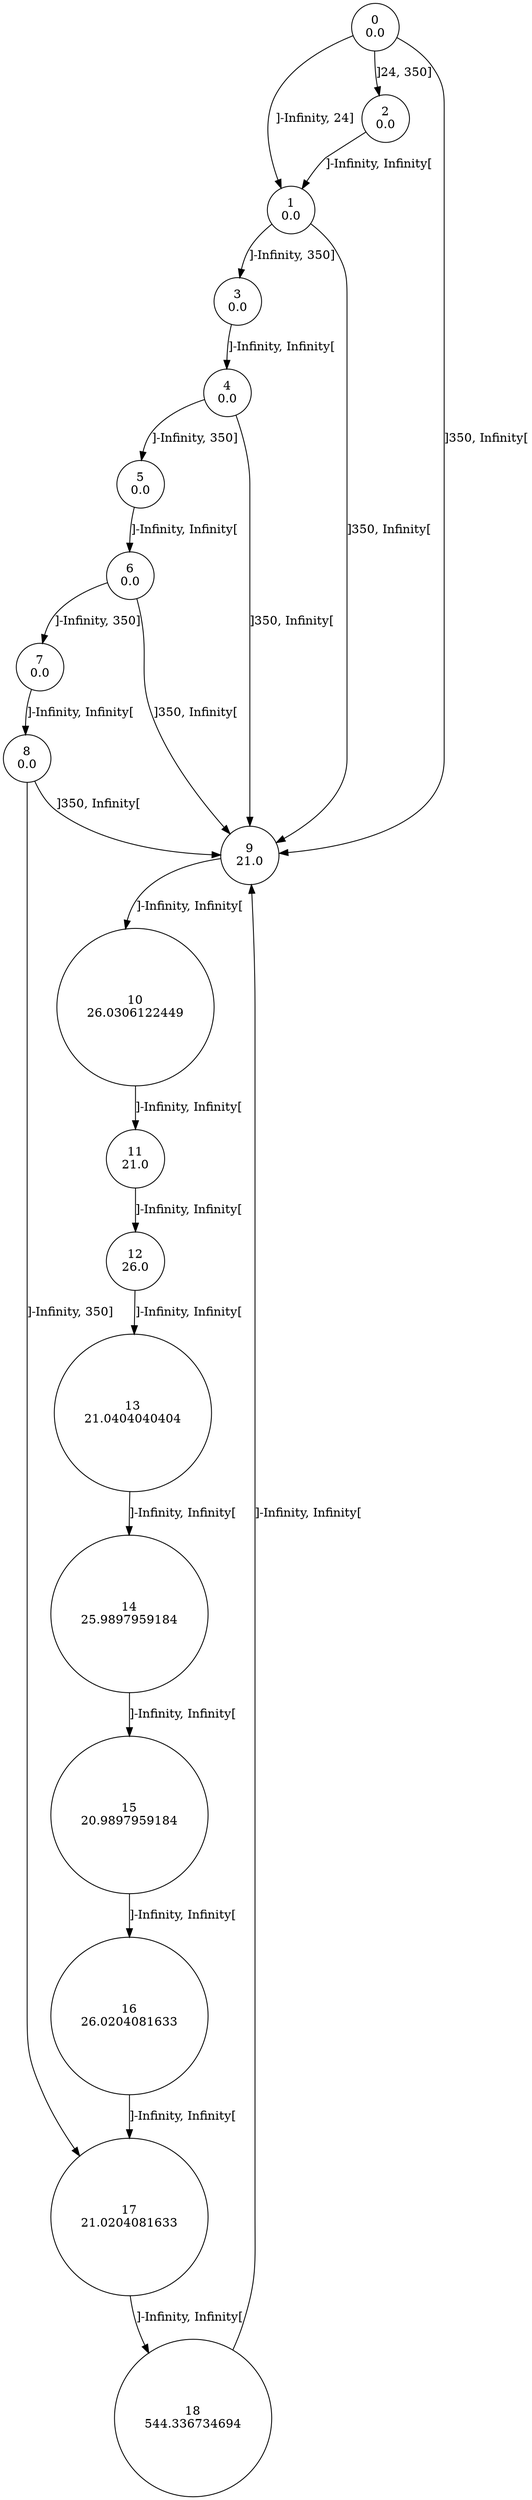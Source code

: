 digraph a {
0 [shape=circle, label="0\n0.0"];
	0 -> 1 [label="]-Infinity, 24]"];
	0 -> 2 [label="]24, 350]"];
	0 -> 9 [label="]350, Infinity["];
1 [shape=circle, label="1\n0.0"];
	1 -> 3 [label="]-Infinity, 350]"];
	1 -> 9 [label="]350, Infinity["];
2 [shape=circle, label="2\n0.0"];
	2 -> 1 [label="]-Infinity, Infinity["];
3 [shape=circle, label="3\n0.0"];
	3 -> 4 [label="]-Infinity, Infinity["];
4 [shape=circle, label="4\n0.0"];
	4 -> 5 [label="]-Infinity, 350]"];
	4 -> 9 [label="]350, Infinity["];
5 [shape=circle, label="5\n0.0"];
	5 -> 6 [label="]-Infinity, Infinity["];
6 [shape=circle, label="6\n0.0"];
	6 -> 7 [label="]-Infinity, 350]"];
	6 -> 9 [label="]350, Infinity["];
7 [shape=circle, label="7\n0.0"];
	7 -> 8 [label="]-Infinity, Infinity["];
8 [shape=circle, label="8\n0.0"];
	8 -> 17 [label="]-Infinity, 350]"];
	8 -> 9 [label="]350, Infinity["];
9 [shape=circle, label="9\n21.0"];
	9 -> 10 [label="]-Infinity, Infinity["];
10 [shape=circle, label="10\n26.0306122449"];
	10 -> 11 [label="]-Infinity, Infinity["];
11 [shape=circle, label="11\n21.0"];
	11 -> 12 [label="]-Infinity, Infinity["];
12 [shape=circle, label="12\n26.0"];
	12 -> 13 [label="]-Infinity, Infinity["];
13 [shape=circle, label="13\n21.0404040404"];
	13 -> 14 [label="]-Infinity, Infinity["];
14 [shape=circle, label="14\n25.9897959184"];
	14 -> 15 [label="]-Infinity, Infinity["];
15 [shape=circle, label="15\n20.9897959184"];
	15 -> 16 [label="]-Infinity, Infinity["];
16 [shape=circle, label="16\n26.0204081633"];
	16 -> 17 [label="]-Infinity, Infinity["];
17 [shape=circle, label="17\n21.0204081633"];
	17 -> 18 [label="]-Infinity, Infinity["];
18 [shape=circle, label="18\n544.336734694"];
	18 -> 9 [label="]-Infinity, Infinity["];
}